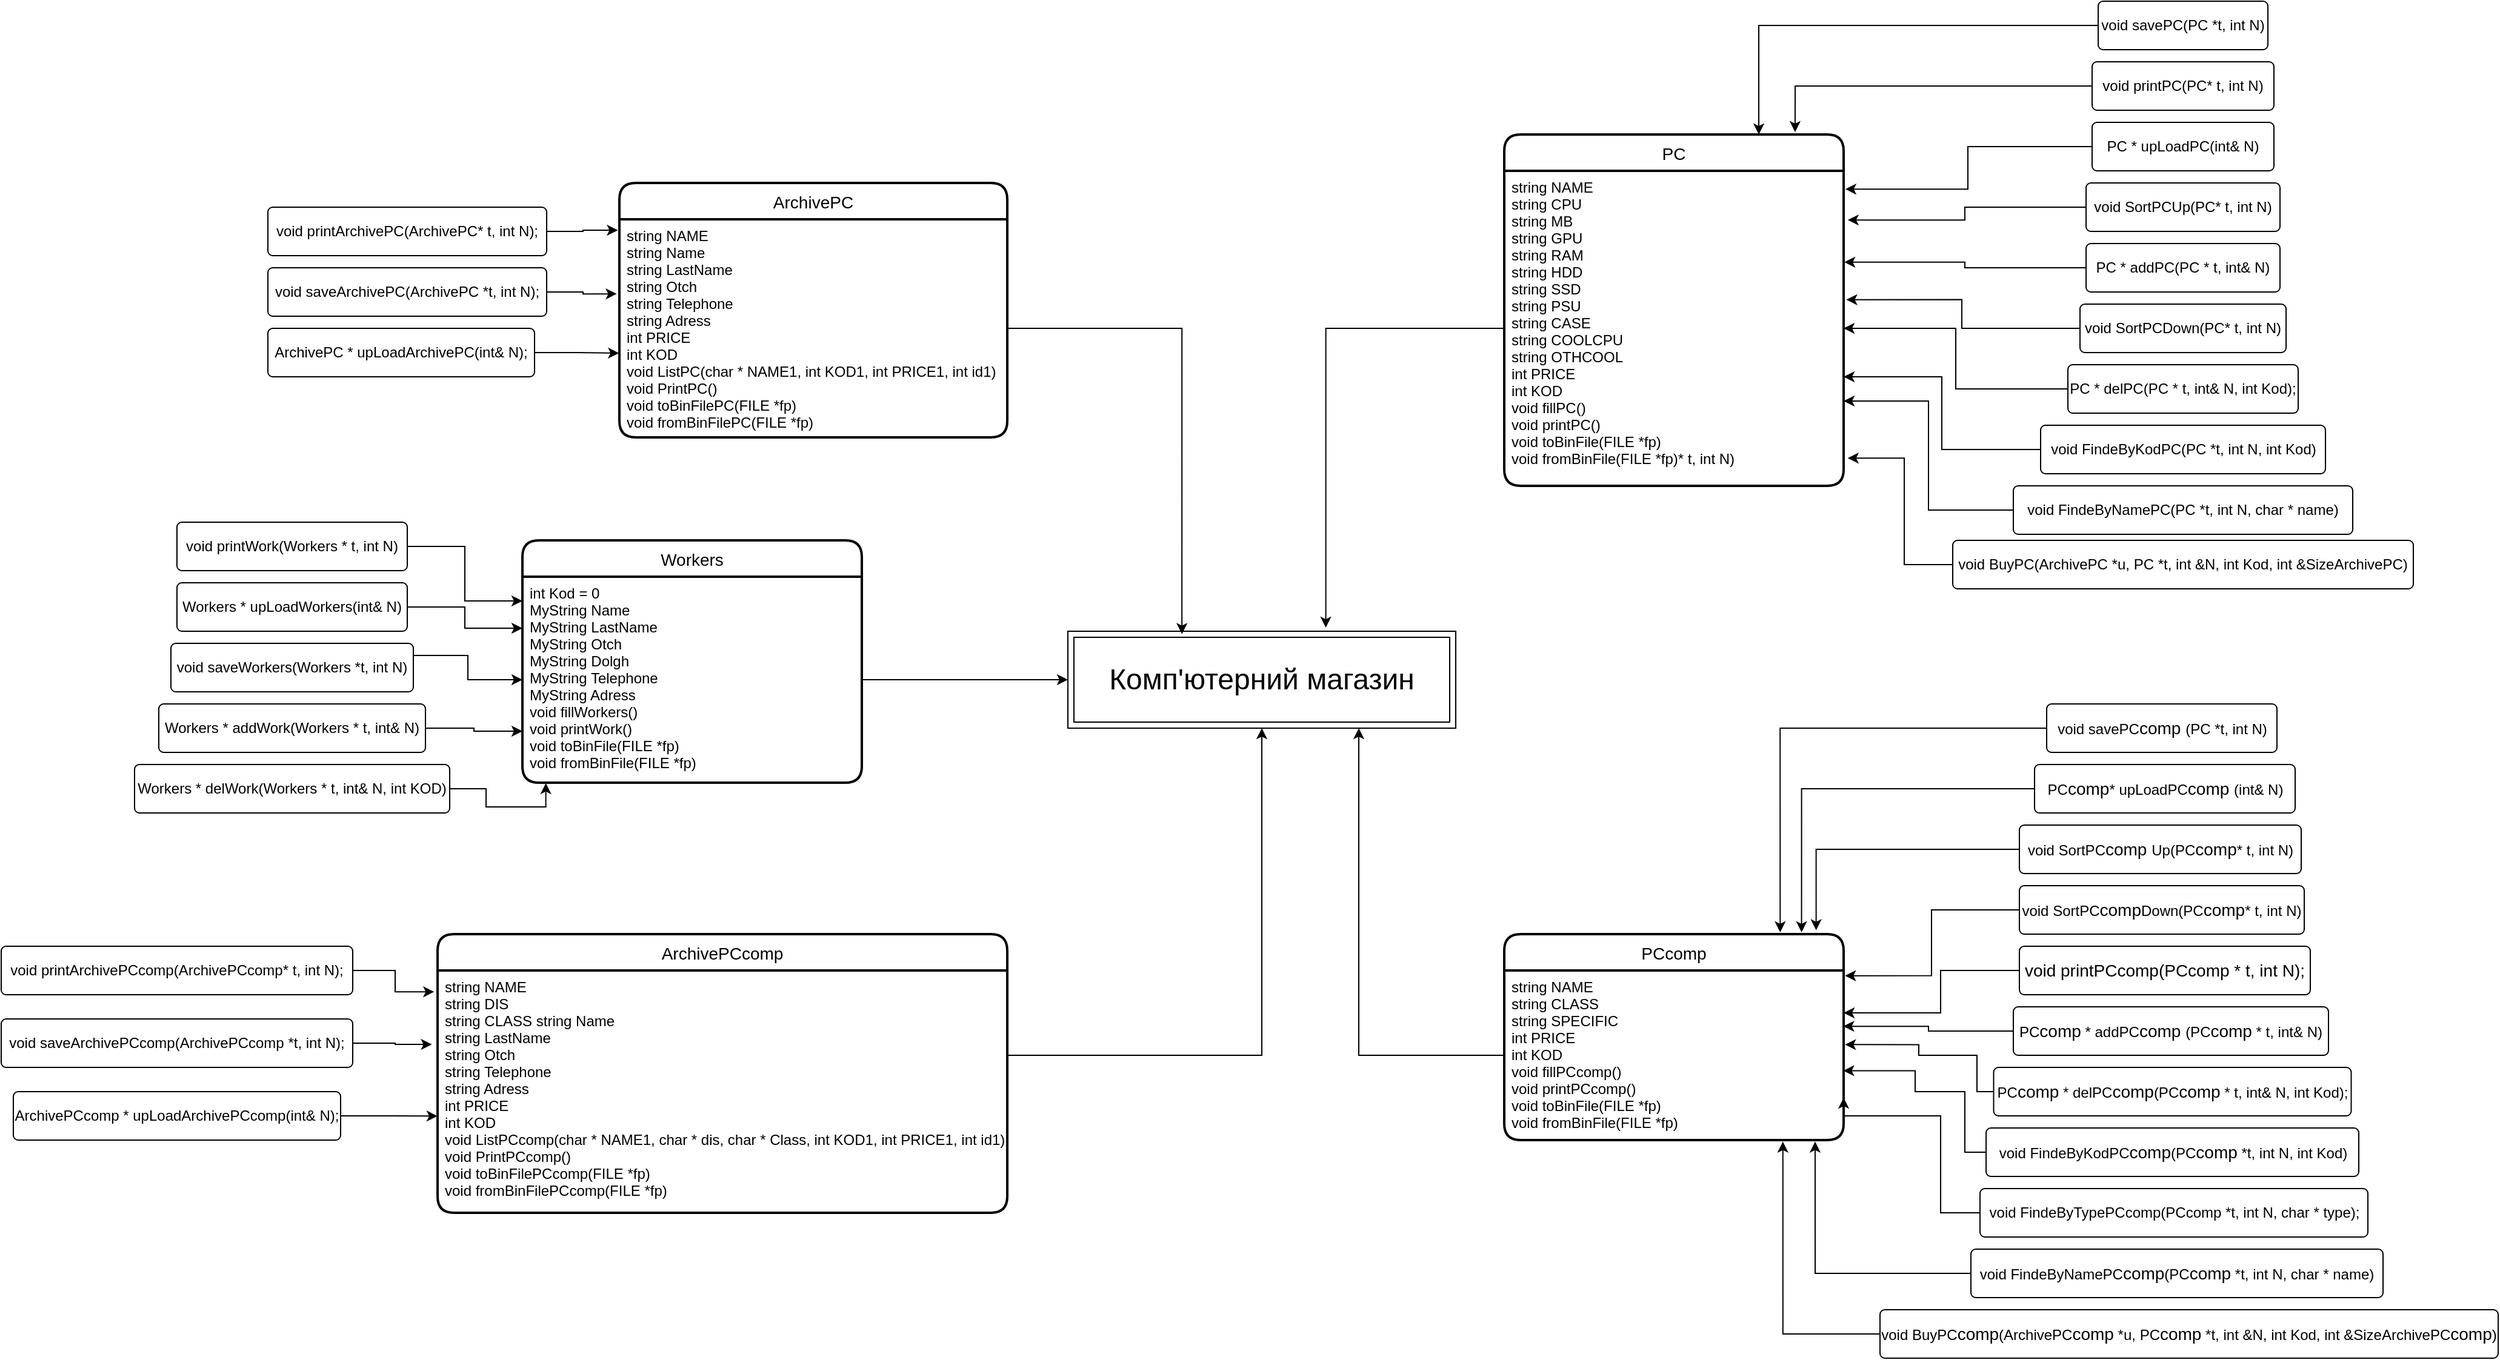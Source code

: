 <mxfile version="14.6.0" type="github">
  <diagram id="R2lEEEUBdFMjLlhIrx00" name="Page-1">
    <mxGraphModel dx="5960" dy="3017" grid="1" gridSize="10" guides="1" tooltips="1" connect="1" arrows="1" fold="1" page="1" pageScale="1" pageWidth="850" pageHeight="1100" math="0" shadow="0" extFonts="Permanent Marker^https://fonts.googleapis.com/css?family=Permanent+Marker">
      <root>
        <mxCell id="0" />
        <mxCell id="1" parent="0" />
        <mxCell id="H_j3gsRflJUd25W6t2oF-1" value="PC" style="swimlane;childLayout=stackLayout;horizontal=1;startSize=30;horizontalStack=0;rounded=1;fontSize=14;fontStyle=0;strokeWidth=2;resizeParent=0;resizeLast=1;shadow=0;dashed=0;align=center;" vertex="1" parent="1">
          <mxGeometry x="-20" y="70" width="280" height="290" as="geometry" />
        </mxCell>
        <mxCell id="H_j3gsRflJUd25W6t2oF-2" value="	string NAME&#xa;	string CPU&#xa;	string MB&#xa;	string GPU&#xa;	string RAM &#xa;	string HDD&#xa;	string SSD &#xa;	string PSU  &#xa;	string CASE  &#xa;	string COOLCPU &#xa;	string OTHCOOL &#xa;	int PRICE&#xa;	int KOD&#xa;void fillPC()&#xa;void printPC()&#xa;void toBinFile(FILE *fp)&#xa;void fromBinFile(FILE *fp)* t, int N)" style="align=left;strokeColor=none;fillColor=none;spacingLeft=4;fontSize=12;verticalAlign=top;resizable=0;rotatable=0;part=1;" vertex="1" parent="H_j3gsRflJUd25W6t2oF-1">
          <mxGeometry y="30" width="280" height="260" as="geometry" />
        </mxCell>
        <mxCell id="H_j3gsRflJUd25W6t2oF-78" style="edgeStyle=orthogonalEdgeStyle;rounded=0;orthogonalLoop=1;jettySize=auto;html=1;exitX=0;exitY=0.5;exitDx=0;exitDy=0;entryX=1.012;entryY=0.156;entryDx=0;entryDy=0;entryPerimeter=0;" edge="1" parent="1" source="H_j3gsRflJUd25W6t2oF-3" target="H_j3gsRflJUd25W6t2oF-2">
          <mxGeometry relative="1" as="geometry" />
        </mxCell>
        <mxCell id="H_j3gsRflJUd25W6t2oF-3" value="&lt;span style=&quot;text-align: left&quot;&gt;void SortPCUp(PC* t, int N)&lt;/span&gt;" style="rounded=1;arcSize=10;whiteSpace=wrap;html=1;align=center;" vertex="1" parent="1">
          <mxGeometry x="460" y="110" width="160" height="40" as="geometry" />
        </mxCell>
        <mxCell id="H_j3gsRflJUd25W6t2oF-82" style="edgeStyle=orthogonalEdgeStyle;rounded=0;orthogonalLoop=1;jettySize=auto;html=1;exitX=0;exitY=0.5;exitDx=0;exitDy=0;" edge="1" parent="1" source="H_j3gsRflJUd25W6t2oF-4" target="H_j3gsRflJUd25W6t2oF-2">
          <mxGeometry relative="1" as="geometry">
            <Array as="points">
              <mxPoint x="341" y="330" />
              <mxPoint x="341" y="270" />
            </Array>
          </mxGeometry>
        </mxCell>
        <mxCell id="H_j3gsRflJUd25W6t2oF-4" value="&lt;span style=&quot;text-align: left&quot;&gt;void FindeByKodPC(PC *t, int N, int Kod)&lt;/span&gt;" style="rounded=1;arcSize=10;whiteSpace=wrap;html=1;align=center;" vertex="1" parent="1">
          <mxGeometry x="422.5" y="310" width="235" height="40" as="geometry" />
        </mxCell>
        <mxCell id="H_j3gsRflJUd25W6t2oF-83" style="edgeStyle=orthogonalEdgeStyle;rounded=0;orthogonalLoop=1;jettySize=auto;html=1;exitX=0;exitY=0.5;exitDx=0;exitDy=0;" edge="1" parent="1" source="H_j3gsRflJUd25W6t2oF-5">
          <mxGeometry relative="1" as="geometry">
            <mxPoint x="260" y="290" as="targetPoint" />
            <Array as="points">
              <mxPoint x="330" y="380" />
              <mxPoint x="330" y="290" />
            </Array>
          </mxGeometry>
        </mxCell>
        <mxCell id="H_j3gsRflJUd25W6t2oF-5" value="&lt;span style=&quot;text-align: left&quot;&gt;void FindeByNamePC(PC *t, int N, char * name)&lt;/span&gt;" style="rounded=1;arcSize=10;whiteSpace=wrap;html=1;align=center;" vertex="1" parent="1">
          <mxGeometry x="400" y="360" width="280" height="40" as="geometry" />
        </mxCell>
        <mxCell id="H_j3gsRflJUd25W6t2oF-75" style="edgeStyle=orthogonalEdgeStyle;rounded=0;orthogonalLoop=1;jettySize=auto;html=1;exitX=0;exitY=0.5;exitDx=0;exitDy=0;entryX=0.75;entryY=0;entryDx=0;entryDy=0;" edge="1" parent="1" source="H_j3gsRflJUd25W6t2oF-6" target="H_j3gsRflJUd25W6t2oF-1">
          <mxGeometry relative="1" as="geometry" />
        </mxCell>
        <mxCell id="H_j3gsRflJUd25W6t2oF-6" value="&lt;span style=&quot;text-align: left&quot;&gt;void savePC(PC *t, int N)&lt;/span&gt;" style="rounded=1;arcSize=10;whiteSpace=wrap;html=1;align=center;" vertex="1" parent="1">
          <mxGeometry x="470" y="-40" width="140" height="40" as="geometry" />
        </mxCell>
        <mxCell id="H_j3gsRflJUd25W6t2oF-80" style="edgeStyle=orthogonalEdgeStyle;rounded=0;orthogonalLoop=1;jettySize=auto;html=1;exitX=0;exitY=0.5;exitDx=0;exitDy=0;entryX=1.008;entryY=0.409;entryDx=0;entryDy=0;entryPerimeter=0;" edge="1" parent="1" source="H_j3gsRflJUd25W6t2oF-7" target="H_j3gsRflJUd25W6t2oF-2">
          <mxGeometry relative="1" as="geometry" />
        </mxCell>
        <mxCell id="H_j3gsRflJUd25W6t2oF-7" value="&lt;span style=&quot;text-align: left&quot;&gt;void SortPCDown(PC* t, int N)&lt;/span&gt;" style="rounded=1;arcSize=10;whiteSpace=wrap;html=1;align=center;" vertex="1" parent="1">
          <mxGeometry x="455" y="210" width="170" height="40" as="geometry" />
        </mxCell>
        <mxCell id="H_j3gsRflJUd25W6t2oF-84" style="edgeStyle=orthogonalEdgeStyle;rounded=0;orthogonalLoop=1;jettySize=auto;html=1;exitX=0;exitY=0.5;exitDx=0;exitDy=0;entryX=1.012;entryY=0.912;entryDx=0;entryDy=0;entryPerimeter=0;" edge="1" parent="1" source="H_j3gsRflJUd25W6t2oF-8" target="H_j3gsRflJUd25W6t2oF-2">
          <mxGeometry relative="1" as="geometry">
            <Array as="points">
              <mxPoint x="310" y="425" />
              <mxPoint x="310" y="337" />
            </Array>
          </mxGeometry>
        </mxCell>
        <mxCell id="H_j3gsRflJUd25W6t2oF-8" value="&lt;span style=&quot;text-align: left&quot;&gt;void BuyPC(ArchivePC *u, PC *t, int &amp;amp;N, int Kod, int &amp;amp;SizeArchivePC)&lt;/span&gt;" style="rounded=1;arcSize=10;whiteSpace=wrap;html=1;align=center;" vertex="1" parent="1">
          <mxGeometry x="350" y="405" width="380" height="40" as="geometry" />
        </mxCell>
        <mxCell id="H_j3gsRflJUd25W6t2oF-77" style="edgeStyle=orthogonalEdgeStyle;rounded=0;orthogonalLoop=1;jettySize=auto;html=1;exitX=0;exitY=0.5;exitDx=0;exitDy=0;entryX=1.005;entryY=0.058;entryDx=0;entryDy=0;entryPerimeter=0;" edge="1" parent="1" source="H_j3gsRflJUd25W6t2oF-9" target="H_j3gsRflJUd25W6t2oF-2">
          <mxGeometry relative="1" as="geometry" />
        </mxCell>
        <mxCell id="H_j3gsRflJUd25W6t2oF-9" value="&lt;span style=&quot;text-align: left&quot;&gt;PC * upLoadPC(int&amp;amp; N)&lt;/span&gt;" style="rounded=1;arcSize=10;whiteSpace=wrap;html=1;align=center;" vertex="1" parent="1">
          <mxGeometry x="465" y="60" width="150" height="40" as="geometry" />
        </mxCell>
        <mxCell id="H_j3gsRflJUd25W6t2oF-79" style="edgeStyle=orthogonalEdgeStyle;rounded=0;orthogonalLoop=1;jettySize=auto;html=1;exitX=0;exitY=0.5;exitDx=0;exitDy=0;entryX=1.002;entryY=0.29;entryDx=0;entryDy=0;entryPerimeter=0;" edge="1" parent="1" source="H_j3gsRflJUd25W6t2oF-10" target="H_j3gsRflJUd25W6t2oF-2">
          <mxGeometry relative="1" as="geometry" />
        </mxCell>
        <mxCell id="H_j3gsRflJUd25W6t2oF-10" value="&lt;span style=&quot;text-align: left&quot;&gt;PC * addPC(PC * t, int&amp;amp; N)&lt;/span&gt;" style="rounded=1;arcSize=10;whiteSpace=wrap;html=1;align=center;" vertex="1" parent="1">
          <mxGeometry x="460" y="160" width="160" height="40" as="geometry" />
        </mxCell>
        <mxCell id="H_j3gsRflJUd25W6t2oF-81" style="edgeStyle=orthogonalEdgeStyle;rounded=0;orthogonalLoop=1;jettySize=auto;html=1;exitX=0;exitY=0.5;exitDx=0;exitDy=0;entryX=1;entryY=0.5;entryDx=0;entryDy=0;" edge="1" parent="1" source="H_j3gsRflJUd25W6t2oF-11" target="H_j3gsRflJUd25W6t2oF-2">
          <mxGeometry relative="1" as="geometry" />
        </mxCell>
        <mxCell id="H_j3gsRflJUd25W6t2oF-11" value="&lt;span style=&quot;text-align: left&quot;&gt;PC * delPC(PC * t, int&amp;amp; N, int Kod);&lt;/span&gt;" style="rounded=1;arcSize=10;whiteSpace=wrap;html=1;align=center;" vertex="1" parent="1">
          <mxGeometry x="445" y="260" width="190" height="40" as="geometry" />
        </mxCell>
        <mxCell id="H_j3gsRflJUd25W6t2oF-12" value="PCcomp" style="swimlane;childLayout=stackLayout;horizontal=1;startSize=30;horizontalStack=0;rounded=1;fontSize=14;fontStyle=0;strokeWidth=2;resizeParent=0;resizeLast=1;shadow=0;dashed=0;align=center;" vertex="1" parent="1">
          <mxGeometry x="-20" y="730" width="280" height="170" as="geometry" />
        </mxCell>
        <mxCell id="H_j3gsRflJUd25W6t2oF-13" value="	string NAME&#xa;	string CLASS&#xa;	string SPECIFIC&#xa;	int PRICE&#xa;	int KOD&#xa;void fillPCcomp()&#xa;void printPCcomp()&#xa;void toBinFile(FILE *fp)&#xa;void fromBinFile(FILE *fp)" style="align=left;strokeColor=none;fillColor=none;spacingLeft=4;fontSize=12;verticalAlign=top;resizable=0;rotatable=0;part=1;" vertex="1" parent="H_j3gsRflJUd25W6t2oF-12">
          <mxGeometry y="30" width="280" height="140" as="geometry" />
        </mxCell>
        <mxCell id="H_j3gsRflJUd25W6t2oF-66" style="edgeStyle=orthogonalEdgeStyle;rounded=0;orthogonalLoop=1;jettySize=auto;html=1;entryX=0.919;entryY=-0.019;entryDx=0;entryDy=0;entryPerimeter=0;" edge="1" parent="1" source="H_j3gsRflJUd25W6t2oF-14" target="H_j3gsRflJUd25W6t2oF-12">
          <mxGeometry relative="1" as="geometry" />
        </mxCell>
        <mxCell id="H_j3gsRflJUd25W6t2oF-14" value="&lt;span style=&quot;text-align: left&quot;&gt;void SortPC&lt;/span&gt;&lt;span style=&quot;font-size: 14px&quot;&gt;comp&amp;nbsp;&lt;/span&gt;&lt;span style=&quot;text-align: left&quot;&gt;Up(PC&lt;/span&gt;&lt;span style=&quot;font-size: 14px&quot;&gt;comp&lt;/span&gt;&lt;span style=&quot;text-align: left&quot;&gt;* t, int N)&lt;/span&gt;" style="rounded=1;arcSize=10;whiteSpace=wrap;html=1;align=center;" vertex="1" parent="1">
          <mxGeometry x="405" y="640" width="232.5" height="40" as="geometry" />
        </mxCell>
        <mxCell id="H_j3gsRflJUd25W6t2oF-71" style="edgeStyle=orthogonalEdgeStyle;rounded=0;orthogonalLoop=1;jettySize=auto;html=1;exitX=0;exitY=0.5;exitDx=0;exitDy=0;entryX=0.999;entryY=0.591;entryDx=0;entryDy=0;entryPerimeter=0;" edge="1" parent="1" source="H_j3gsRflJUd25W6t2oF-15" target="H_j3gsRflJUd25W6t2oF-13">
          <mxGeometry relative="1" as="geometry">
            <Array as="points">
              <mxPoint x="360" y="910" />
              <mxPoint x="360" y="860" />
              <mxPoint x="319" y="860" />
              <mxPoint x="319" y="843" />
            </Array>
          </mxGeometry>
        </mxCell>
        <mxCell id="H_j3gsRflJUd25W6t2oF-15" value="&lt;span style=&quot;text-align: left&quot;&gt;void FindeByKodPC&lt;/span&gt;&lt;span style=&quot;font-size: 14px&quot;&gt;comp&lt;/span&gt;&lt;span style=&quot;text-align: left&quot;&gt;(PC&lt;/span&gt;&lt;span style=&quot;font-size: 14px&quot;&gt;comp&lt;/span&gt;&lt;span style=&quot;text-align: left&quot;&gt;&amp;nbsp;*t, int N, int Kod)&lt;/span&gt;" style="rounded=1;arcSize=10;whiteSpace=wrap;html=1;align=center;" vertex="1" parent="1">
          <mxGeometry x="377.5" y="890" width="307.5" height="40" as="geometry" />
        </mxCell>
        <mxCell id="H_j3gsRflJUd25W6t2oF-73" style="edgeStyle=orthogonalEdgeStyle;rounded=0;orthogonalLoop=1;jettySize=auto;html=1;exitX=0;exitY=0.5;exitDx=0;exitDy=0;entryX=0.916;entryY=1.009;entryDx=0;entryDy=0;entryPerimeter=0;" edge="1" parent="1" source="H_j3gsRflJUd25W6t2oF-16" target="H_j3gsRflJUd25W6t2oF-13">
          <mxGeometry relative="1" as="geometry" />
        </mxCell>
        <mxCell id="H_j3gsRflJUd25W6t2oF-16" value="&lt;span style=&quot;text-align: left&quot;&gt;void FindeByNamePC&lt;/span&gt;&lt;span style=&quot;font-size: 14px&quot;&gt;comp&lt;/span&gt;&lt;span style=&quot;text-align: left&quot;&gt;(PC&lt;/span&gt;&lt;span style=&quot;font-size: 14px&quot;&gt;comp&lt;/span&gt;&lt;span style=&quot;text-align: left&quot;&gt;&amp;nbsp;*t, int N, char * name)&lt;/span&gt;" style="rounded=1;arcSize=10;whiteSpace=wrap;html=1;align=center;" vertex="1" parent="1">
          <mxGeometry x="365" y="990" width="340" height="40" as="geometry" />
        </mxCell>
        <mxCell id="H_j3gsRflJUd25W6t2oF-64" style="edgeStyle=orthogonalEdgeStyle;rounded=0;orthogonalLoop=1;jettySize=auto;html=1;entryX=0.813;entryY=-0.009;entryDx=0;entryDy=0;entryPerimeter=0;" edge="1" parent="1" source="H_j3gsRflJUd25W6t2oF-17" target="H_j3gsRflJUd25W6t2oF-12">
          <mxGeometry relative="1" as="geometry" />
        </mxCell>
        <mxCell id="H_j3gsRflJUd25W6t2oF-17" value="&lt;span style=&quot;text-align: left&quot;&gt;void savePC&lt;/span&gt;&lt;span style=&quot;font-size: 14px&quot;&gt;comp&amp;nbsp;&lt;/span&gt;&lt;span style=&quot;text-align: left&quot;&gt;(PC *t, int N)&lt;/span&gt;" style="rounded=1;arcSize=10;whiteSpace=wrap;html=1;align=center;" vertex="1" parent="1">
          <mxGeometry x="427.5" y="540" width="190" height="40" as="geometry" />
        </mxCell>
        <mxCell id="H_j3gsRflJUd25W6t2oF-67" style="edgeStyle=orthogonalEdgeStyle;rounded=0;orthogonalLoop=1;jettySize=auto;html=1;exitX=0;exitY=0.5;exitDx=0;exitDy=0;entryX=1.004;entryY=0.202;entryDx=0;entryDy=0;entryPerimeter=0;" edge="1" parent="1" source="H_j3gsRflJUd25W6t2oF-18" target="H_j3gsRflJUd25W6t2oF-12">
          <mxGeometry relative="1" as="geometry" />
        </mxCell>
        <mxCell id="H_j3gsRflJUd25W6t2oF-18" value="&lt;span style=&quot;text-align: left&quot;&gt;void SortPC&lt;/span&gt;&lt;span style=&quot;font-size: 14px&quot;&gt;comp&lt;/span&gt;&lt;span style=&quot;text-align: left&quot;&gt;Down(PC&lt;/span&gt;&lt;span style=&quot;font-size: 14px&quot;&gt;comp&lt;/span&gt;&lt;span style=&quot;text-align: left&quot;&gt;* t, int N)&lt;/span&gt;" style="rounded=1;arcSize=10;whiteSpace=wrap;html=1;align=center;" vertex="1" parent="1">
          <mxGeometry x="405" y="690" width="235" height="40" as="geometry" />
        </mxCell>
        <mxCell id="H_j3gsRflJUd25W6t2oF-74" style="edgeStyle=orthogonalEdgeStyle;rounded=0;orthogonalLoop=1;jettySize=auto;html=1;exitX=0;exitY=0.5;exitDx=0;exitDy=0;entryX=0.821;entryY=1.009;entryDx=0;entryDy=0;entryPerimeter=0;" edge="1" parent="1" source="H_j3gsRflJUd25W6t2oF-19" target="H_j3gsRflJUd25W6t2oF-13">
          <mxGeometry relative="1" as="geometry" />
        </mxCell>
        <mxCell id="H_j3gsRflJUd25W6t2oF-19" value="&lt;span style=&quot;text-align: left&quot;&gt;void BuyPC&lt;/span&gt;&lt;span style=&quot;font-size: 14px&quot;&gt;comp&lt;/span&gt;&lt;span style=&quot;text-align: left&quot;&gt;(ArchivePC&lt;/span&gt;&lt;span style=&quot;font-size: 14px&quot;&gt;comp&lt;/span&gt;&lt;span style=&quot;text-align: left&quot;&gt;&amp;nbsp;*u, PC&lt;/span&gt;&lt;span style=&quot;font-size: 14px&quot;&gt;comp&lt;/span&gt;&lt;span style=&quot;text-align: left&quot;&gt;&amp;nbsp;*t, int &amp;amp;N, int Kod, int &amp;amp;SizeArchivePC&lt;/span&gt;&lt;span style=&quot;font-size: 14px&quot;&gt;comp&lt;/span&gt;&lt;span style=&quot;text-align: left&quot;&gt;)&lt;/span&gt;" style="rounded=1;arcSize=10;whiteSpace=wrap;html=1;align=center;" vertex="1" parent="1">
          <mxGeometry x="290" y="1040" width="510" height="40" as="geometry" />
        </mxCell>
        <mxCell id="H_j3gsRflJUd25W6t2oF-65" style="edgeStyle=orthogonalEdgeStyle;rounded=0;orthogonalLoop=1;jettySize=auto;html=1;entryX=0.876;entryY=-0.009;entryDx=0;entryDy=0;entryPerimeter=0;" edge="1" parent="1" source="H_j3gsRflJUd25W6t2oF-20" target="H_j3gsRflJUd25W6t2oF-12">
          <mxGeometry relative="1" as="geometry" />
        </mxCell>
        <mxCell id="H_j3gsRflJUd25W6t2oF-20" value="&lt;span style=&quot;text-align: left&quot;&gt;PC&lt;/span&gt;&lt;span style=&quot;font-size: 14px&quot;&gt;comp&lt;/span&gt;&lt;span style=&quot;text-align: left&quot;&gt;* upLoadPC&lt;/span&gt;&lt;span style=&quot;font-size: 14px&quot;&gt;comp&amp;nbsp;&lt;/span&gt;&lt;span style=&quot;text-align: left&quot;&gt;(int&amp;amp; N)&lt;/span&gt;" style="rounded=1;arcSize=10;whiteSpace=wrap;html=1;align=center;" vertex="1" parent="1">
          <mxGeometry x="417.5" y="590" width="215" height="40" as="geometry" />
        </mxCell>
        <mxCell id="H_j3gsRflJUd25W6t2oF-69" style="edgeStyle=orthogonalEdgeStyle;rounded=0;orthogonalLoop=1;jettySize=auto;html=1;exitX=0;exitY=0.5;exitDx=0;exitDy=0;entryX=0.999;entryY=0.329;entryDx=0;entryDy=0;entryPerimeter=0;" edge="1" parent="1" source="H_j3gsRflJUd25W6t2oF-21" target="H_j3gsRflJUd25W6t2oF-13">
          <mxGeometry relative="1" as="geometry" />
        </mxCell>
        <mxCell id="H_j3gsRflJUd25W6t2oF-21" value="&lt;span style=&quot;text-align: left&quot;&gt;PC&lt;/span&gt;&lt;span style=&quot;font-size: 14px&quot;&gt;comp&lt;/span&gt;&lt;span style=&quot;text-align: left&quot;&gt;&amp;nbsp;* addPC&lt;/span&gt;&lt;span style=&quot;font-size: 14px&quot;&gt;comp&amp;nbsp;&lt;/span&gt;&lt;span style=&quot;text-align: left&quot;&gt;(PC&lt;/span&gt;&lt;span style=&quot;font-size: 14px&quot;&gt;comp&lt;/span&gt;&lt;span style=&quot;text-align: left&quot;&gt;&amp;nbsp;* t, int&amp;amp; N)&lt;/span&gt;" style="rounded=1;arcSize=10;whiteSpace=wrap;html=1;align=center;" vertex="1" parent="1">
          <mxGeometry x="400" y="790" width="260" height="40" as="geometry" />
        </mxCell>
        <mxCell id="H_j3gsRflJUd25W6t2oF-70" style="edgeStyle=orthogonalEdgeStyle;rounded=0;orthogonalLoop=1;jettySize=auto;html=1;exitX=0;exitY=0.5;exitDx=0;exitDy=0;entryX=1.004;entryY=0.437;entryDx=0;entryDy=0;entryPerimeter=0;" edge="1" parent="1" source="H_j3gsRflJUd25W6t2oF-22" target="H_j3gsRflJUd25W6t2oF-13">
          <mxGeometry relative="1" as="geometry">
            <Array as="points">
              <mxPoint x="370" y="860" />
              <mxPoint x="370" y="830" />
              <mxPoint x="322" y="830" />
              <mxPoint x="322" y="821" />
            </Array>
          </mxGeometry>
        </mxCell>
        <mxCell id="H_j3gsRflJUd25W6t2oF-22" value="&lt;span style=&quot;text-align: left&quot;&gt;PC&lt;/span&gt;&lt;span style=&quot;font-size: 14px&quot;&gt;comp&lt;/span&gt;&lt;span style=&quot;text-align: left&quot;&gt;&amp;nbsp;* delPC&lt;/span&gt;&lt;span style=&quot;font-size: 14px&quot;&gt;comp&lt;/span&gt;&lt;span style=&quot;text-align: left&quot;&gt;(PC&lt;/span&gt;&lt;span style=&quot;font-size: 14px&quot;&gt;comp&lt;/span&gt;&lt;span style=&quot;text-align: left&quot;&gt;&amp;nbsp;* t, int&amp;amp; N, int Kod);&lt;/span&gt;" style="rounded=1;arcSize=10;whiteSpace=wrap;html=1;align=center;" vertex="1" parent="1">
          <mxGeometry x="383.75" y="840" width="295" height="40" as="geometry" />
        </mxCell>
        <mxCell id="H_j3gsRflJUd25W6t2oF-72" style="edgeStyle=orthogonalEdgeStyle;rounded=0;orthogonalLoop=1;jettySize=auto;html=1;exitX=0;exitY=0.5;exitDx=0;exitDy=0;entryX=1;entryY=0.75;entryDx=0;entryDy=0;" edge="1" parent="1" source="H_j3gsRflJUd25W6t2oF-23" target="H_j3gsRflJUd25W6t2oF-13">
          <mxGeometry relative="1" as="geometry">
            <Array as="points">
              <mxPoint x="340" y="960" />
              <mxPoint x="340" y="880" />
              <mxPoint x="260" y="880" />
            </Array>
          </mxGeometry>
        </mxCell>
        <mxCell id="H_j3gsRflJUd25W6t2oF-23" value="void FindeByTypePCcomp(PCcomp *t, int N, char * type);&lt;span&gt;						&lt;/span&gt;" style="rounded=1;arcSize=10;whiteSpace=wrap;html=1;align=center;" vertex="1" parent="1">
          <mxGeometry x="372.5" y="940" width="320" height="40" as="geometry" />
        </mxCell>
        <mxCell id="H_j3gsRflJUd25W6t2oF-24" value="ArchivePC" style="swimlane;childLayout=stackLayout;horizontal=1;startSize=30;horizontalStack=0;rounded=1;fontSize=14;fontStyle=0;strokeWidth=2;resizeParent=0;resizeLast=1;shadow=0;dashed=0;align=center;" vertex="1" parent="1">
          <mxGeometry x="-750" y="110" width="320" height="210" as="geometry" />
        </mxCell>
        <mxCell id="H_j3gsRflJUd25W6t2oF-25" value="	string NAME&#xa;	string Name&#xa;	string LastName&#xa;	string Otch&#xa;	string Telephone&#xa;	string Adress&#xa;	int PRICE&#xa;	int KOD&#xa;void ListPC(char * NAME1, int KOD1, int PRICE1, int id1)&#xa;void PrintPC()&#xa;void toBinFilePC(FILE *fp)&#xa;void fromBinFilePC(FILE *fp)" style="align=left;strokeColor=none;fillColor=none;spacingLeft=4;fontSize=12;verticalAlign=top;resizable=0;rotatable=0;part=1;" vertex="1" parent="H_j3gsRflJUd25W6t2oF-24">
          <mxGeometry y="30" width="320" height="180" as="geometry" />
        </mxCell>
        <mxCell id="H_j3gsRflJUd25W6t2oF-76" style="edgeStyle=orthogonalEdgeStyle;rounded=0;orthogonalLoop=1;jettySize=auto;html=1;exitX=0;exitY=0.5;exitDx=0;exitDy=0;entryX=0.857;entryY=-0.007;entryDx=0;entryDy=0;entryPerimeter=0;" edge="1" parent="1" source="H_j3gsRflJUd25W6t2oF-26" target="H_j3gsRflJUd25W6t2oF-1">
          <mxGeometry relative="1" as="geometry" />
        </mxCell>
        <mxCell id="H_j3gsRflJUd25W6t2oF-26" value="&lt;div style=&quot;text-align: left&quot;&gt;&lt;span&gt;void printPC(PC* t, int N)&lt;/span&gt;&lt;/div&gt;" style="rounded=1;arcSize=10;whiteSpace=wrap;html=1;align=center;" vertex="1" parent="1">
          <mxGeometry x="465" y="10" width="150" height="40" as="geometry" />
        </mxCell>
        <mxCell id="H_j3gsRflJUd25W6t2oF-68" style="edgeStyle=orthogonalEdgeStyle;rounded=0;orthogonalLoop=1;jettySize=auto;html=1;exitX=0;exitY=0.5;exitDx=0;exitDy=0;entryX=1;entryY=0.25;entryDx=0;entryDy=0;" edge="1" parent="1" source="H_j3gsRflJUd25W6t2oF-27" target="H_j3gsRflJUd25W6t2oF-13">
          <mxGeometry relative="1" as="geometry">
            <Array as="points">
              <mxPoint x="340" y="760" />
              <mxPoint x="340" y="795" />
            </Array>
          </mxGeometry>
        </mxCell>
        <mxCell id="H_j3gsRflJUd25W6t2oF-27" value="&lt;div style=&quot;text-align: left&quot;&gt;&lt;/div&gt;&lt;span style=&quot;font-size: 14px&quot;&gt;void printPCcomp(PCcomp * t, int N);&lt;span&gt;	&lt;/span&gt;&lt;/span&gt;" style="rounded=1;arcSize=10;whiteSpace=wrap;html=1;align=center;" vertex="1" parent="1">
          <mxGeometry x="405" y="740" width="240" height="40" as="geometry" />
        </mxCell>
        <mxCell id="H_j3gsRflJUd25W6t2oF-58" style="edgeStyle=orthogonalEdgeStyle;rounded=0;orthogonalLoop=1;jettySize=auto;html=1;exitX=1;exitY=0.5;exitDx=0;exitDy=0;entryX=-0.001;entryY=0.614;entryDx=0;entryDy=0;entryPerimeter=0;" edge="1" parent="1" source="H_j3gsRflJUd25W6t2oF-28" target="H_j3gsRflJUd25W6t2oF-25">
          <mxGeometry relative="1" as="geometry" />
        </mxCell>
        <mxCell id="H_j3gsRflJUd25W6t2oF-28" value="ArchivePC * upLoadArchivePC(int&amp;amp; N);" style="rounded=1;arcSize=10;whiteSpace=wrap;html=1;align=center;" vertex="1" parent="1">
          <mxGeometry x="-1040" y="230" width="220" height="40" as="geometry" />
        </mxCell>
        <mxCell id="H_j3gsRflJUd25W6t2oF-59" style="edgeStyle=orthogonalEdgeStyle;rounded=0;orthogonalLoop=1;jettySize=auto;html=1;exitX=1;exitY=0.5;exitDx=0;exitDy=0;entryX=-0.007;entryY=0.342;entryDx=0;entryDy=0;entryPerimeter=0;" edge="1" parent="1" source="H_j3gsRflJUd25W6t2oF-29" target="H_j3gsRflJUd25W6t2oF-25">
          <mxGeometry relative="1" as="geometry">
            <Array as="points">
              <mxPoint x="-780" y="200" />
              <mxPoint x="-780" y="202" />
            </Array>
          </mxGeometry>
        </mxCell>
        <mxCell id="H_j3gsRflJUd25W6t2oF-29" value="void saveArchivePC(ArchivePC *t, int N);&lt;span&gt;	&lt;/span&gt;" style="rounded=1;arcSize=10;whiteSpace=wrap;html=1;align=center;" vertex="1" parent="1">
          <mxGeometry x="-1040" y="180" width="230" height="40" as="geometry" />
        </mxCell>
        <mxCell id="H_j3gsRflJUd25W6t2oF-60" style="edgeStyle=orthogonalEdgeStyle;rounded=0;orthogonalLoop=1;jettySize=auto;html=1;exitX=1;exitY=0.5;exitDx=0;exitDy=0;entryX=-0.004;entryY=0.05;entryDx=0;entryDy=0;entryPerimeter=0;" edge="1" parent="1" source="H_j3gsRflJUd25W6t2oF-30" target="H_j3gsRflJUd25W6t2oF-25">
          <mxGeometry relative="1" as="geometry" />
        </mxCell>
        <mxCell id="H_j3gsRflJUd25W6t2oF-30" value="void printArchivePC(ArchivePC* t, int N);&lt;span&gt;		&lt;/span&gt;" style="rounded=1;arcSize=10;whiteSpace=wrap;html=1;align=center;" vertex="1" parent="1">
          <mxGeometry x="-1040" y="130" width="230" height="40" as="geometry" />
        </mxCell>
        <mxCell id="H_j3gsRflJUd25W6t2oF-33" value="ArchivePCcomp" style="swimlane;childLayout=stackLayout;horizontal=1;startSize=30;horizontalStack=0;rounded=1;fontSize=14;fontStyle=0;strokeWidth=2;resizeParent=0;resizeLast=1;shadow=0;dashed=0;align=center;" vertex="1" parent="1">
          <mxGeometry x="-900" y="730" width="470" height="230" as="geometry" />
        </mxCell>
        <mxCell id="H_j3gsRflJUd25W6t2oF-34" value="	string NAME&#xa;string DIS&#xa;	string CLASS	string Name&#xa;	string LastName&#xa;	string Otch&#xa;	string Telephone&#xa;	string Adress&#xa;	int PRICE&#xa;	int KOD&#xa;void ListPCcomp(char * NAME1, char * dis, char * Class, int KOD1, int PRICE1, int id1)&#xa;void PrintPCcomp()&#xa;void toBinFilePCcomp(FILE *fp)&#xa;void fromBinFilePCcomp(FILE *fp)" style="align=left;strokeColor=none;fillColor=none;spacingLeft=4;fontSize=12;verticalAlign=top;resizable=0;rotatable=0;part=1;" vertex="1" parent="H_j3gsRflJUd25W6t2oF-33">
          <mxGeometry y="30" width="470" height="200" as="geometry" />
        </mxCell>
        <mxCell id="H_j3gsRflJUd25W6t2oF-61" style="edgeStyle=orthogonalEdgeStyle;rounded=0;orthogonalLoop=1;jettySize=auto;html=1;exitX=1;exitY=0.5;exitDx=0;exitDy=0;entryX=0;entryY=0.601;entryDx=0;entryDy=0;entryPerimeter=0;" edge="1" parent="1" source="H_j3gsRflJUd25W6t2oF-35" target="H_j3gsRflJUd25W6t2oF-34">
          <mxGeometry relative="1" as="geometry" />
        </mxCell>
        <mxCell id="H_j3gsRflJUd25W6t2oF-35" value="ArchivePCcomp * upLoadArchivePCcomp(int&amp;amp; N);" style="rounded=1;arcSize=10;whiteSpace=wrap;html=1;align=center;" vertex="1" parent="1">
          <mxGeometry x="-1250" y="860" width="270" height="40" as="geometry" />
        </mxCell>
        <mxCell id="H_j3gsRflJUd25W6t2oF-62" style="edgeStyle=orthogonalEdgeStyle;rounded=0;orthogonalLoop=1;jettySize=auto;html=1;exitX=1;exitY=0.5;exitDx=0;exitDy=0;entryX=-0.01;entryY=0.305;entryDx=0;entryDy=0;entryPerimeter=0;" edge="1" parent="1" source="H_j3gsRflJUd25W6t2oF-36" target="H_j3gsRflJUd25W6t2oF-34">
          <mxGeometry relative="1" as="geometry" />
        </mxCell>
        <mxCell id="H_j3gsRflJUd25W6t2oF-36" value="void saveArchivePCcomp(ArchivePCcomp *t, int N);" style="rounded=1;arcSize=10;whiteSpace=wrap;html=1;align=center;" vertex="1" parent="1">
          <mxGeometry x="-1260" y="800" width="290" height="40" as="geometry" />
        </mxCell>
        <mxCell id="H_j3gsRflJUd25W6t2oF-63" style="edgeStyle=orthogonalEdgeStyle;rounded=0;orthogonalLoop=1;jettySize=auto;html=1;exitX=1;exitY=0.5;exitDx=0;exitDy=0;entryX=-0.006;entryY=0.088;entryDx=0;entryDy=0;entryPerimeter=0;" edge="1" parent="1" source="H_j3gsRflJUd25W6t2oF-37" target="H_j3gsRflJUd25W6t2oF-34">
          <mxGeometry relative="1" as="geometry" />
        </mxCell>
        <mxCell id="H_j3gsRflJUd25W6t2oF-37" value="void printArchivePCcomp(ArchivePCcomp* t, int N);" style="rounded=1;arcSize=10;whiteSpace=wrap;html=1;align=center;" vertex="1" parent="1">
          <mxGeometry x="-1260" y="740" width="290" height="40" as="geometry" />
        </mxCell>
        <mxCell id="H_j3gsRflJUd25W6t2oF-38" value="&lt;font style=&quot;font-size: 24px&quot;&gt;Комп&#39;ютерний магазин&lt;/font&gt;" style="shape=ext;margin=3;double=1;whiteSpace=wrap;html=1;align=center;" vertex="1" parent="1">
          <mxGeometry x="-380" y="480" width="320" height="80" as="geometry" />
        </mxCell>
        <mxCell id="H_j3gsRflJUd25W6t2oF-39" value="Workers" style="swimlane;childLayout=stackLayout;horizontal=1;startSize=30;horizontalStack=0;rounded=1;fontSize=14;fontStyle=0;strokeWidth=2;resizeParent=0;resizeLast=1;shadow=0;dashed=0;align=center;" vertex="1" parent="1">
          <mxGeometry x="-830" y="405" width="280" height="200" as="geometry" />
        </mxCell>
        <mxCell id="H_j3gsRflJUd25W6t2oF-40" value="	int Kod = 0&#xa;	MyString Name&#xa;	MyString LastName &#xa;	MyString Otch&#xa;	MyString Dolgh&#xa;	MyString Telephone&#xa;	MyString Adress&#xa;void fillWorkers()&#xa;void printWork()&#xa;void toBinFile(FILE *fp)&#xa;void fromBinFile(FILE *fp)" style="align=left;strokeColor=none;fillColor=none;spacingLeft=4;fontSize=12;verticalAlign=top;resizable=0;rotatable=0;part=1;" vertex="1" parent="H_j3gsRflJUd25W6t2oF-39">
          <mxGeometry y="30" width="280" height="170" as="geometry" />
        </mxCell>
        <mxCell id="H_j3gsRflJUd25W6t2oF-57" style="edgeStyle=orthogonalEdgeStyle;rounded=0;orthogonalLoop=1;jettySize=auto;html=1;exitX=1;exitY=0.5;exitDx=0;exitDy=0;entryX=0.069;entryY=1.002;entryDx=0;entryDy=0;entryPerimeter=0;" edge="1" parent="1" source="H_j3gsRflJUd25W6t2oF-41" target="H_j3gsRflJUd25W6t2oF-40">
          <mxGeometry relative="1" as="geometry" />
        </mxCell>
        <mxCell id="H_j3gsRflJUd25W6t2oF-41" value="Workers * delWork(Workers * t, int&amp;amp; N, int KOD)" style="rounded=1;arcSize=10;whiteSpace=wrap;html=1;align=center;" vertex="1" parent="1">
          <mxGeometry x="-1150" y="590" width="260" height="40" as="geometry" />
        </mxCell>
        <mxCell id="H_j3gsRflJUd25W6t2oF-56" style="edgeStyle=orthogonalEdgeStyle;rounded=0;orthogonalLoop=1;jettySize=auto;html=1;exitX=1;exitY=0.5;exitDx=0;exitDy=0;entryX=0;entryY=0.75;entryDx=0;entryDy=0;" edge="1" parent="1" source="H_j3gsRflJUd25W6t2oF-42" target="H_j3gsRflJUd25W6t2oF-40">
          <mxGeometry relative="1" as="geometry" />
        </mxCell>
        <mxCell id="H_j3gsRflJUd25W6t2oF-42" value="Workers * addWork(Workers * t, int&amp;amp; N)" style="rounded=1;arcSize=10;whiteSpace=wrap;html=1;align=center;" vertex="1" parent="1">
          <mxGeometry x="-1130" y="540" width="220" height="40" as="geometry" />
        </mxCell>
        <mxCell id="H_j3gsRflJUd25W6t2oF-54" style="edgeStyle=orthogonalEdgeStyle;rounded=0;orthogonalLoop=1;jettySize=auto;html=1;exitX=1;exitY=0.5;exitDx=0;exitDy=0;entryX=0;entryY=0.25;entryDx=0;entryDy=0;" edge="1" parent="1" source="H_j3gsRflJUd25W6t2oF-43" target="H_j3gsRflJUd25W6t2oF-40">
          <mxGeometry relative="1" as="geometry" />
        </mxCell>
        <mxCell id="H_j3gsRflJUd25W6t2oF-43" value="Workers * upLoadWorkers(int&amp;amp; N)" style="rounded=1;arcSize=10;whiteSpace=wrap;html=1;align=center;" vertex="1" parent="1">
          <mxGeometry x="-1115" y="440" width="190" height="40" as="geometry" />
        </mxCell>
        <mxCell id="H_j3gsRflJUd25W6t2oF-55" style="edgeStyle=orthogonalEdgeStyle;rounded=0;orthogonalLoop=1;jettySize=auto;html=1;exitX=1;exitY=0.25;exitDx=0;exitDy=0;entryX=0;entryY=0.5;entryDx=0;entryDy=0;" edge="1" parent="1" source="H_j3gsRflJUd25W6t2oF-44" target="H_j3gsRflJUd25W6t2oF-40">
          <mxGeometry relative="1" as="geometry" />
        </mxCell>
        <mxCell id="H_j3gsRflJUd25W6t2oF-44" value="void saveWorkers(Workers *t, int N)" style="rounded=1;arcSize=10;whiteSpace=wrap;html=1;align=center;" vertex="1" parent="1">
          <mxGeometry x="-1120" y="490" width="200" height="40" as="geometry" />
        </mxCell>
        <mxCell id="H_j3gsRflJUd25W6t2oF-53" style="edgeStyle=orthogonalEdgeStyle;rounded=0;orthogonalLoop=1;jettySize=auto;html=1;exitX=1;exitY=0.5;exitDx=0;exitDy=0;entryX=0;entryY=0.25;entryDx=0;entryDy=0;" edge="1" parent="1" source="H_j3gsRflJUd25W6t2oF-45" target="H_j3gsRflJUd25W6t2oF-39">
          <mxGeometry relative="1" as="geometry" />
        </mxCell>
        <mxCell id="H_j3gsRflJUd25W6t2oF-45" value="void printWork(Workers * t, int N)" style="rounded=1;arcSize=10;whiteSpace=wrap;html=1;align=center;" vertex="1" parent="1">
          <mxGeometry x="-1115" y="390" width="190" height="40" as="geometry" />
        </mxCell>
        <mxCell id="H_j3gsRflJUd25W6t2oF-47" style="edgeStyle=orthogonalEdgeStyle;rounded=0;orthogonalLoop=1;jettySize=auto;html=1;entryX=0.5;entryY=1;entryDx=0;entryDy=0;" edge="1" parent="1" source="H_j3gsRflJUd25W6t2oF-34" target="H_j3gsRflJUd25W6t2oF-38">
          <mxGeometry relative="1" as="geometry">
            <Array as="points">
              <mxPoint x="-220" y="830" />
            </Array>
          </mxGeometry>
        </mxCell>
        <mxCell id="H_j3gsRflJUd25W6t2oF-48" style="edgeStyle=orthogonalEdgeStyle;rounded=0;orthogonalLoop=1;jettySize=auto;html=1;entryX=0.75;entryY=1;entryDx=0;entryDy=0;" edge="1" parent="1" source="H_j3gsRflJUd25W6t2oF-13" target="H_j3gsRflJUd25W6t2oF-38">
          <mxGeometry relative="1" as="geometry" />
        </mxCell>
        <mxCell id="H_j3gsRflJUd25W6t2oF-50" style="edgeStyle=orthogonalEdgeStyle;rounded=0;orthogonalLoop=1;jettySize=auto;html=1;exitX=1;exitY=0.5;exitDx=0;exitDy=0;entryX=0;entryY=0.5;entryDx=0;entryDy=0;" edge="1" parent="1" source="H_j3gsRflJUd25W6t2oF-40" target="H_j3gsRflJUd25W6t2oF-38">
          <mxGeometry relative="1" as="geometry" />
        </mxCell>
        <mxCell id="H_j3gsRflJUd25W6t2oF-51" style="edgeStyle=orthogonalEdgeStyle;rounded=0;orthogonalLoop=1;jettySize=auto;html=1;entryX=0.294;entryY=0.029;entryDx=0;entryDy=0;entryPerimeter=0;" edge="1" parent="1" source="H_j3gsRflJUd25W6t2oF-25" target="H_j3gsRflJUd25W6t2oF-38">
          <mxGeometry relative="1" as="geometry" />
        </mxCell>
        <mxCell id="H_j3gsRflJUd25W6t2oF-52" style="edgeStyle=orthogonalEdgeStyle;rounded=0;orthogonalLoop=1;jettySize=auto;html=1;exitX=0;exitY=0.5;exitDx=0;exitDy=0;entryX=0.665;entryY=-0.037;entryDx=0;entryDy=0;entryPerimeter=0;" edge="1" parent="1" source="H_j3gsRflJUd25W6t2oF-2" target="H_j3gsRflJUd25W6t2oF-38">
          <mxGeometry relative="1" as="geometry" />
        </mxCell>
      </root>
    </mxGraphModel>
  </diagram>
</mxfile>
